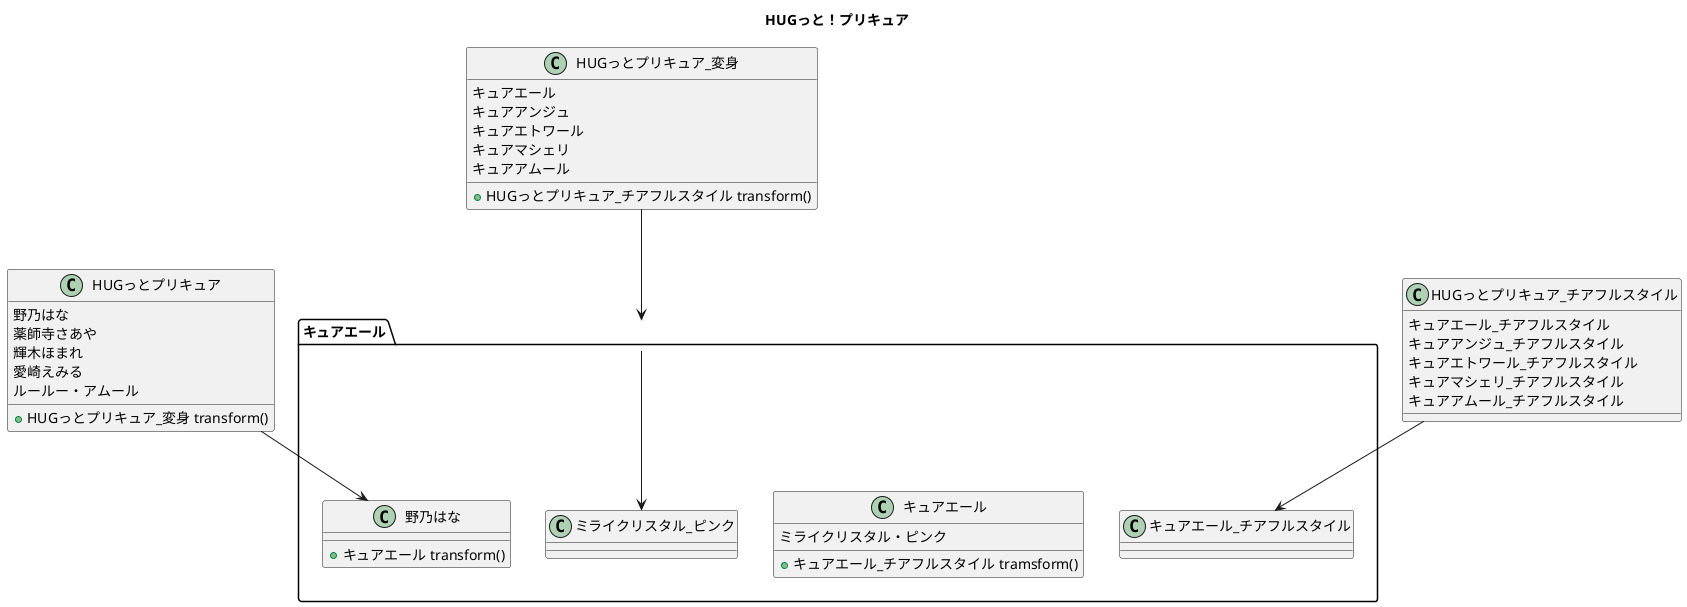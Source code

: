 @startuml
title HUGっと！プリキュア

class HUGっとプリキュア {
  野乃はな
  薬師寺さあや
  輝木ほまれ
  愛崎えみる
  ルールー・アムール
  +HUGっとプリキュア_変身 transform()
}

class HUGっとプリキュア_変身 {
  キュアエール
  キュアアンジュ
  キュアエトワール
  キュアマシェリ
  キュアアムール
  +HUGっとプリキュア_チアフルスタイル transform()
}
class HUGっとプリキュア_チアフルスタイル {
  キュアエール_チアフルスタイル
  キュアアンジュ_チアフルスタイル
  キュアエトワール_チアフルスタイル
  キュアマシェリ_チアフルスタイル
  キュアアムール_チアフルスタイル
}

package キュアエール {
    
    class 野乃はな {
      + キュアエール transform()
    }
    
    class キュアエール {
      ミライクリスタル・ピンク
      + キュアエール_チアフルスタイル tramsform()
    }
    
    class キュアエール_チアフルスタイル {
    }
    
    class ミライクリスタル_ピンク {
    }
}

HUGっとプリキュア --> 野乃はな
HUGっとプリキュア_変身 --> キュアエール
キュアエール --> ミライクリスタル_ピンク
HUGっとプリキュア_チアフルスタイル --> キュアエール_チアフルスタイル

@enduml